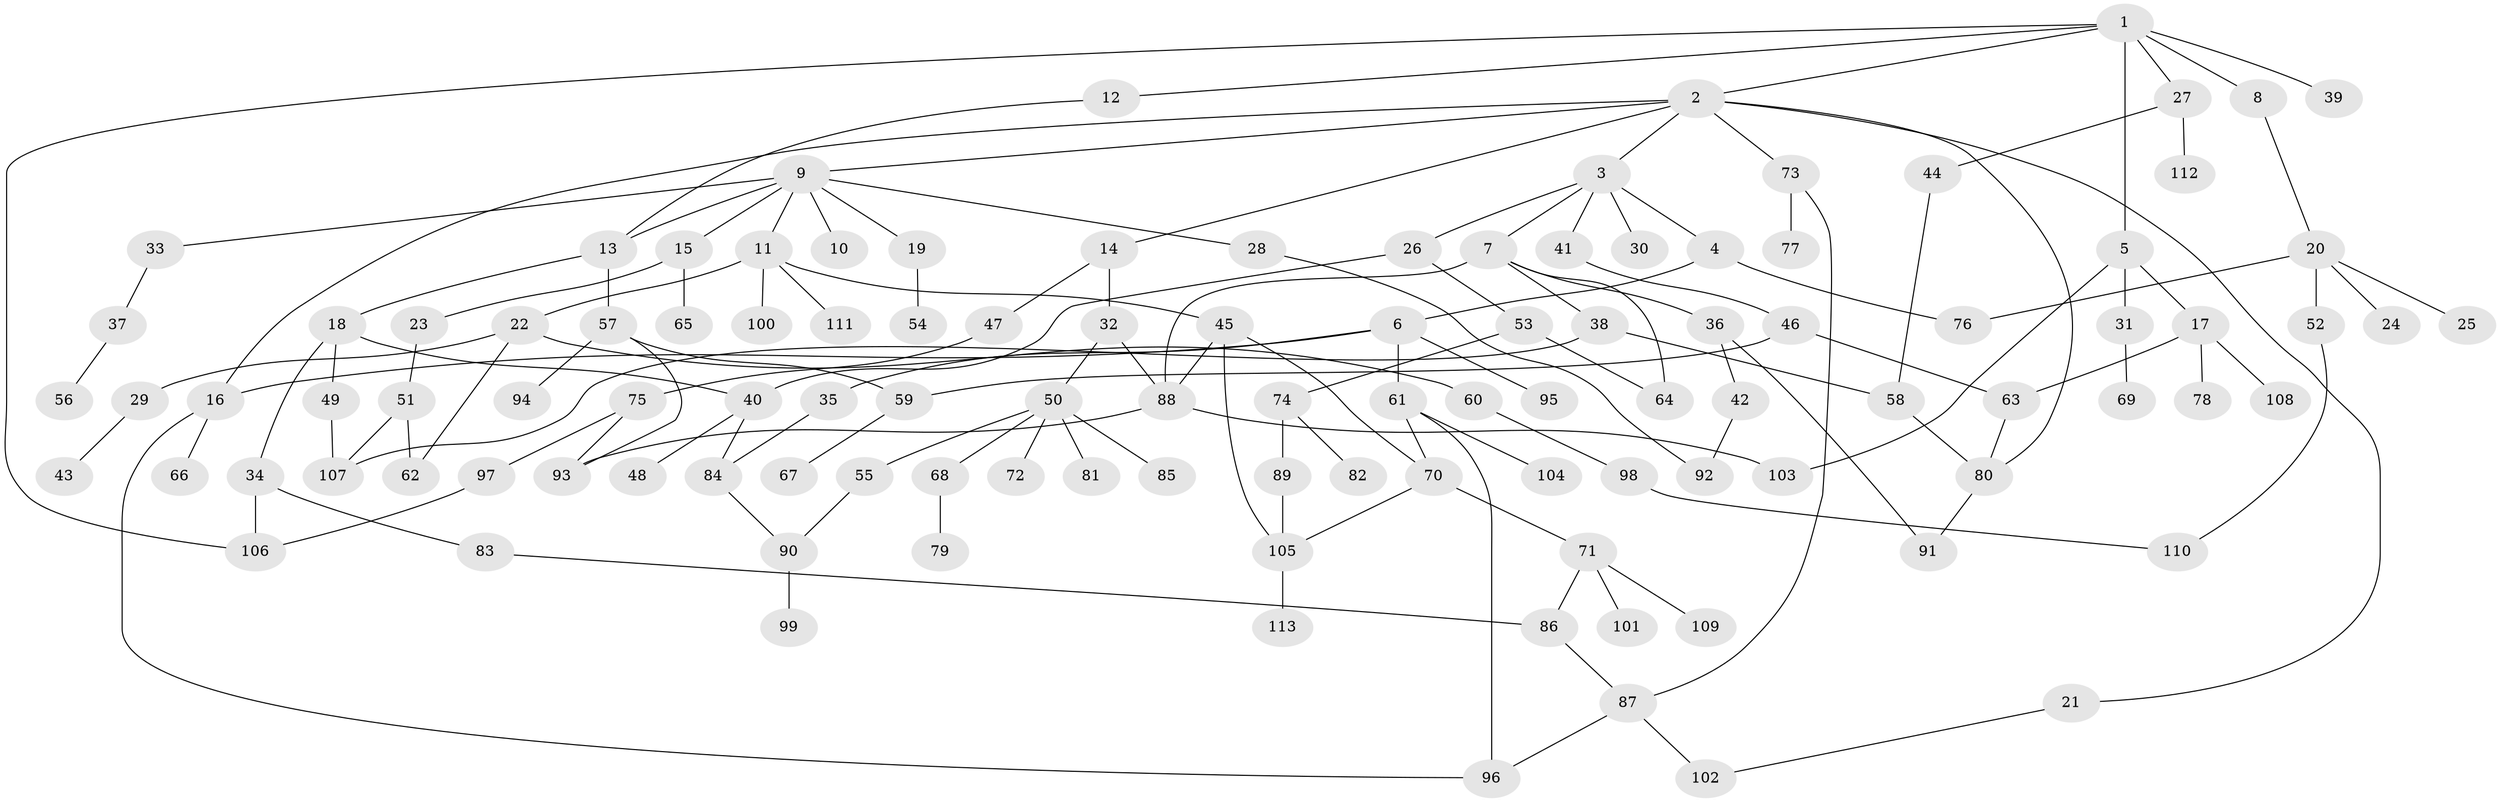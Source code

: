 // Generated by graph-tools (version 1.1) at 2025/34/03/09/25 02:34:02]
// undirected, 113 vertices, 145 edges
graph export_dot {
graph [start="1"]
  node [color=gray90,style=filled];
  1;
  2;
  3;
  4;
  5;
  6;
  7;
  8;
  9;
  10;
  11;
  12;
  13;
  14;
  15;
  16;
  17;
  18;
  19;
  20;
  21;
  22;
  23;
  24;
  25;
  26;
  27;
  28;
  29;
  30;
  31;
  32;
  33;
  34;
  35;
  36;
  37;
  38;
  39;
  40;
  41;
  42;
  43;
  44;
  45;
  46;
  47;
  48;
  49;
  50;
  51;
  52;
  53;
  54;
  55;
  56;
  57;
  58;
  59;
  60;
  61;
  62;
  63;
  64;
  65;
  66;
  67;
  68;
  69;
  70;
  71;
  72;
  73;
  74;
  75;
  76;
  77;
  78;
  79;
  80;
  81;
  82;
  83;
  84;
  85;
  86;
  87;
  88;
  89;
  90;
  91;
  92;
  93;
  94;
  95;
  96;
  97;
  98;
  99;
  100;
  101;
  102;
  103;
  104;
  105;
  106;
  107;
  108;
  109;
  110;
  111;
  112;
  113;
  1 -- 2;
  1 -- 5;
  1 -- 8;
  1 -- 12;
  1 -- 27;
  1 -- 39;
  1 -- 106;
  2 -- 3;
  2 -- 9;
  2 -- 14;
  2 -- 16;
  2 -- 21;
  2 -- 73;
  2 -- 80;
  3 -- 4;
  3 -- 7;
  3 -- 26;
  3 -- 30;
  3 -- 41;
  4 -- 6;
  4 -- 76;
  5 -- 17;
  5 -- 31;
  5 -- 103;
  6 -- 35;
  6 -- 61;
  6 -- 95;
  6 -- 16;
  7 -- 36;
  7 -- 38;
  7 -- 88;
  7 -- 64;
  8 -- 20;
  9 -- 10;
  9 -- 11;
  9 -- 13;
  9 -- 15;
  9 -- 19;
  9 -- 28;
  9 -- 33;
  11 -- 22;
  11 -- 45;
  11 -- 100;
  11 -- 111;
  12 -- 13;
  13 -- 18;
  13 -- 57;
  14 -- 32;
  14 -- 47;
  15 -- 23;
  15 -- 65;
  16 -- 66;
  16 -- 96;
  17 -- 63;
  17 -- 78;
  17 -- 108;
  18 -- 34;
  18 -- 40;
  18 -- 49;
  19 -- 54;
  20 -- 24;
  20 -- 25;
  20 -- 52;
  20 -- 76;
  21 -- 102;
  22 -- 29;
  22 -- 60;
  22 -- 62;
  23 -- 51;
  26 -- 53;
  26 -- 40;
  27 -- 44;
  27 -- 112;
  28 -- 92;
  29 -- 43;
  31 -- 69;
  32 -- 50;
  32 -- 88;
  33 -- 37;
  34 -- 83;
  34 -- 106;
  35 -- 84;
  36 -- 42;
  36 -- 91;
  37 -- 56;
  38 -- 58;
  38 -- 107;
  40 -- 48;
  40 -- 84;
  41 -- 46;
  42 -- 92;
  44 -- 58;
  45 -- 88;
  45 -- 70;
  45 -- 105;
  46 -- 59;
  46 -- 63;
  47 -- 75;
  49 -- 107;
  50 -- 55;
  50 -- 68;
  50 -- 72;
  50 -- 81;
  50 -- 85;
  51 -- 62;
  51 -- 107;
  52 -- 110;
  53 -- 64;
  53 -- 74;
  55 -- 90;
  57 -- 59;
  57 -- 93;
  57 -- 94;
  58 -- 80;
  59 -- 67;
  60 -- 98;
  61 -- 70;
  61 -- 104;
  61 -- 96;
  63 -- 80;
  68 -- 79;
  70 -- 71;
  70 -- 105;
  71 -- 101;
  71 -- 109;
  71 -- 86;
  73 -- 77;
  73 -- 87;
  74 -- 82;
  74 -- 89;
  75 -- 97;
  75 -- 93;
  80 -- 91;
  83 -- 86;
  84 -- 90;
  86 -- 87;
  87 -- 96;
  87 -- 102;
  88 -- 103;
  88 -- 93;
  89 -- 105;
  90 -- 99;
  97 -- 106;
  98 -- 110;
  105 -- 113;
}
